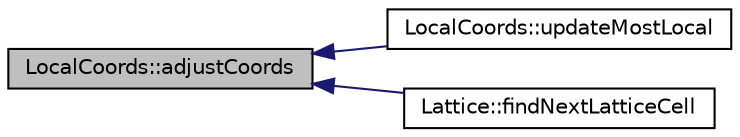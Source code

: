 digraph "LocalCoords::adjustCoords"
{
  edge [fontname="Helvetica",fontsize="10",labelfontname="Helvetica",labelfontsize="10"];
  node [fontname="Helvetica",fontsize="10",shape=record];
  rankdir="LR";
  Node1 [label="LocalCoords::adjustCoords",height=0.2,width=0.4,color="black", fillcolor="grey75", style="filled" fontcolor="black"];
  Node1 -> Node2 [dir="back",color="midnightblue",fontsize="10",style="solid",fontname="Helvetica"];
  Node2 [label="LocalCoords::updateMostLocal",height=0.2,width=0.4,color="black", fillcolor="white", style="filled",URL="$classLocalCoords.html#a371080a986073525f2e0572345e438c7",tooltip="Update the last element in the linked list (the one at the lowest level of nested Universes) to have ..."];
  Node1 -> Node3 [dir="back",color="midnightblue",fontsize="10",style="solid",fontname="Helvetica"];
  Node3 [label="Lattice::findNextLatticeCell",height=0.2,width=0.4,color="black", fillcolor="white", style="filled",URL="$classLattice.html#a74e06905bc0f096fa4fb1b97420b0825",tooltip="Finds the next Cell for a LocalCoords object along a trajectory defined by some angle (in radians fro..."];
}
